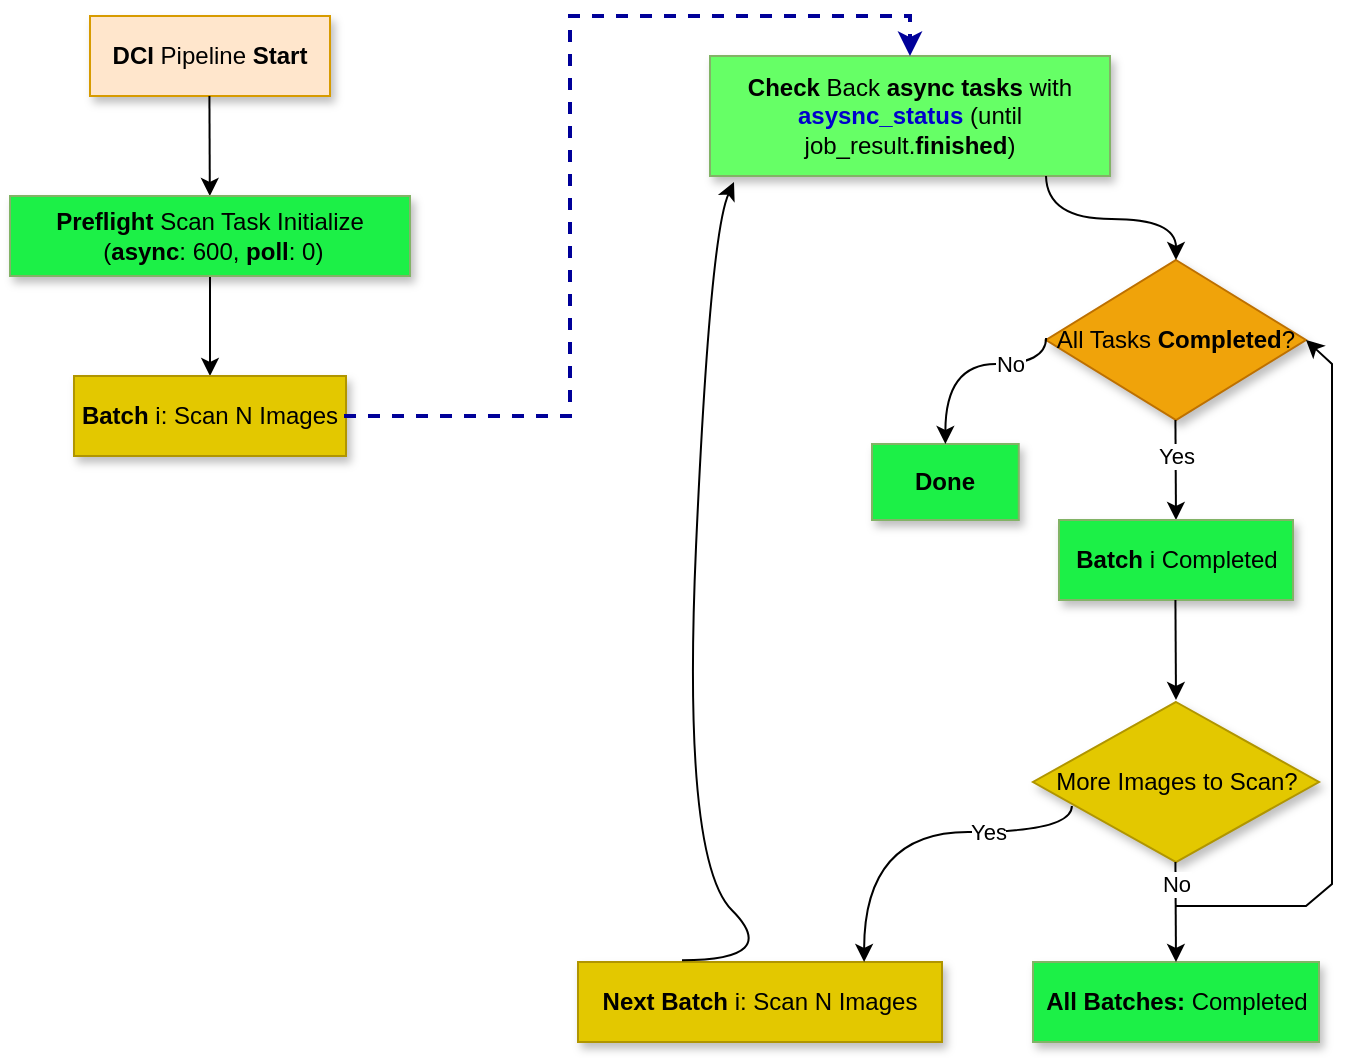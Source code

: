 <mxfile version="24.7.10">
  <diagram name="Page-1" id="rq18BYWjKmp6nNrzKxKU">
    <mxGraphModel dx="1430" dy="814" grid="1" gridSize="13" guides="1" tooltips="1" connect="1" arrows="1" fold="1" page="1" pageScale="1" pageWidth="1169" pageHeight="827" math="0" shadow="0">
      <root>
        <mxCell id="0" />
        <mxCell id="1" parent="0" />
        <mxCell id="UZ6z63PBR_mP9AQWy_mo-1" value="&lt;b&gt;DCI&lt;/b&gt; Pipeline &lt;b&gt;Start&lt;/b&gt;" style="rounded=0;whiteSpace=wrap;html=1;fillColor=#ffe6cc;strokeColor=#d79b00;shadow=1;" parent="1" vertex="1">
          <mxGeometry x="120" y="60" width="120" height="40" as="geometry" />
        </mxCell>
        <mxCell id="UZ6z63PBR_mP9AQWy_mo-2" value="" style="endArrow=classic;html=1;rounded=0;" parent="1" target="UZ6z63PBR_mP9AQWy_mo-3" edge="1">
          <mxGeometry width="50" height="50" relative="1" as="geometry">
            <mxPoint x="179.71" y="100" as="sourcePoint" />
            <mxPoint x="179.71" y="140" as="targetPoint" />
          </mxGeometry>
        </mxCell>
        <mxCell id="UZ6z63PBR_mP9AQWy_mo-5" style="edgeStyle=orthogonalEdgeStyle;rounded=0;orthogonalLoop=1;jettySize=auto;html=1;entryX=0.5;entryY=0;entryDx=0;entryDy=0;" parent="1" source="UZ6z63PBR_mP9AQWy_mo-3" target="UZ6z63PBR_mP9AQWy_mo-4" edge="1">
          <mxGeometry relative="1" as="geometry" />
        </mxCell>
        <mxCell id="UZ6z63PBR_mP9AQWy_mo-3" value="&lt;b&gt;Preflight&lt;/b&gt;&amp;nbsp;Scan Task Initialize&lt;br&gt;&amp;nbsp;(&lt;b&gt;async&lt;/b&gt;: 600, &lt;b&gt;poll&lt;/b&gt;: 0)" style="rounded=0;whiteSpace=wrap;html=1;fillColor=#1CF047;strokeColor=#82b366;shadow=1;" parent="1" vertex="1">
          <mxGeometry x="80" y="150" width="200" height="40" as="geometry" />
        </mxCell>
        <mxCell id="UZ6z63PBR_mP9AQWy_mo-4" value="&lt;b&gt;Batch&lt;/b&gt; i: Scan N Images" style="rounded=0;whiteSpace=wrap;html=1;fillColor=#e3c800;strokeColor=#B09500;shadow=1;fontColor=#000000;" parent="1" vertex="1">
          <mxGeometry x="112" y="240" width="136" height="40" as="geometry" />
        </mxCell>
        <mxCell id="UZ6z63PBR_mP9AQWy_mo-7" value="&lt;b&gt;Check&lt;/b&gt; Back &lt;b&gt;async tasks&lt;/b&gt; with &lt;b&gt;&lt;font color=&quot;#0000cc&quot;&gt;asysnc_status&lt;/font&gt;&lt;/b&gt; (until job_result.&lt;b&gt;finished&lt;/b&gt;)" style="rounded=0;whiteSpace=wrap;html=1;fillColor=#66FF66;strokeColor=#82b366;shadow=1;" parent="1" vertex="1">
          <mxGeometry x="430" y="80" width="200" height="60" as="geometry" />
        </mxCell>
        <mxCell id="UZ6z63PBR_mP9AQWy_mo-8" value="" style="endArrow=classic;html=1;rounded=0;entryX=0.45;entryY=0;entryDx=0;entryDy=0;entryPerimeter=0;strokeWidth=2;dashed=1;strokeColor=#000099;" parent="1" edge="1">
          <mxGeometry width="50" height="50" relative="1" as="geometry">
            <mxPoint x="247" y="260" as="sourcePoint" />
            <mxPoint x="530" y="80" as="targetPoint" />
            <Array as="points">
              <mxPoint x="360" y="260" />
              <mxPoint x="360" y="60" />
              <mxPoint x="530" y="60" />
              <mxPoint x="530" y="70" />
            </Array>
          </mxGeometry>
        </mxCell>
        <mxCell id="UZ6z63PBR_mP9AQWy_mo-11" value="All Tasks &lt;b&gt;Completed&lt;/b&gt;?" style="rhombus;whiteSpace=wrap;html=1;fillColor=#f0a30a;fontColor=#000000;strokeColor=#BD7000;shadow=1;" parent="1" vertex="1">
          <mxGeometry x="598" y="182" width="130" height="80" as="geometry" />
        </mxCell>
        <mxCell id="UZ6z63PBR_mP9AQWy_mo-14" value="" style="endArrow=classic;html=1;rounded=0;entryX=0.5;entryY=0;entryDx=0;entryDy=0;edgeStyle=orthogonalEdgeStyle;elbow=vertical;curved=1;" parent="1" target="UZ6z63PBR_mP9AQWy_mo-11" edge="1">
          <mxGeometry width="50" height="50" relative="1" as="geometry">
            <mxPoint x="598" y="140" as="sourcePoint" />
            <mxPoint x="648" y="90" as="targetPoint" />
          </mxGeometry>
        </mxCell>
        <mxCell id="UZ6z63PBR_mP9AQWy_mo-16" value="" style="endArrow=classic;html=1;rounded=0;" parent="1" edge="1">
          <mxGeometry width="50" height="50" relative="1" as="geometry">
            <mxPoint x="662.71" y="262" as="sourcePoint" />
            <mxPoint x="663" y="312" as="targetPoint" />
            <Array as="points" />
          </mxGeometry>
        </mxCell>
        <mxCell id="UZ6z63PBR_mP9AQWy_mo-17" value="Yes" style="edgeLabel;html=1;align=center;verticalAlign=middle;resizable=0;points=[];" parent="UZ6z63PBR_mP9AQWy_mo-16" vertex="1" connectable="0">
          <mxGeometry x="0.006" relative="1" as="geometry">
            <mxPoint y="-7" as="offset" />
          </mxGeometry>
        </mxCell>
        <mxCell id="UZ6z63PBR_mP9AQWy_mo-20" value="&lt;b&gt;Batch &lt;/b&gt;i&lt;b&gt; &lt;/b&gt;Completed" style="rounded=0;whiteSpace=wrap;html=1;fillColor=#1CF047;strokeColor=#82b366;shadow=1;" parent="1" vertex="1">
          <mxGeometry x="604.5" y="312" width="117" height="40" as="geometry" />
        </mxCell>
        <mxCell id="UZ6z63PBR_mP9AQWy_mo-21" value="" style="endArrow=classic;html=1;rounded=0;" parent="1" edge="1">
          <mxGeometry width="50" height="50" relative="1" as="geometry">
            <mxPoint x="662.71" y="352" as="sourcePoint" />
            <mxPoint x="663" y="402" as="targetPoint" />
          </mxGeometry>
        </mxCell>
        <mxCell id="UZ6z63PBR_mP9AQWy_mo-22" value="More Images to Scan?" style="rhombus;whiteSpace=wrap;html=1;fillColor=#e3c800;fontColor=#000000;strokeColor=#B09500;shadow=1;" parent="1" vertex="1">
          <mxGeometry x="591.5" y="403" width="143" height="80" as="geometry" />
        </mxCell>
        <mxCell id="UZ6z63PBR_mP9AQWy_mo-23" value="&lt;b&gt;All Batches: &lt;/b&gt;Completed" style="rounded=0;whiteSpace=wrap;html=1;fillColor=#1CF047;strokeColor=#82b366;shadow=1;" parent="1" vertex="1">
          <mxGeometry x="591.5" y="533" width="143" height="40" as="geometry" />
        </mxCell>
        <mxCell id="UZ6z63PBR_mP9AQWy_mo-27" value="" style="endArrow=classic;html=1;rounded=0;" parent="1" edge="1">
          <mxGeometry width="50" height="50" relative="1" as="geometry">
            <mxPoint x="662.71" y="483" as="sourcePoint" />
            <mxPoint x="663" y="533" as="targetPoint" />
          </mxGeometry>
        </mxCell>
        <mxCell id="UZ6z63PBR_mP9AQWy_mo-28" value="No" style="edgeLabel;html=1;align=center;verticalAlign=middle;resizable=0;points=[];" parent="UZ6z63PBR_mP9AQWy_mo-27" vertex="1" connectable="0">
          <mxGeometry x="-0.126" y="-1" relative="1" as="geometry">
            <mxPoint x="1" y="-11" as="offset" />
          </mxGeometry>
        </mxCell>
        <mxCell id="UZ6z63PBR_mP9AQWy_mo-29" value="&lt;b&gt;Next Batch &lt;/b&gt;i: Scan N Images" style="rounded=0;whiteSpace=wrap;html=1;fillColor=#e3c800;strokeColor=#B09500;shadow=1;fontColor=#000000;" parent="1" vertex="1">
          <mxGeometry x="364" y="533" width="182" height="40" as="geometry" />
        </mxCell>
        <mxCell id="UZ6z63PBR_mP9AQWy_mo-31" value="" style="curved=1;endArrow=classic;html=1;rounded=0;" parent="1" edge="1">
          <mxGeometry width="50" height="50" relative="1" as="geometry">
            <mxPoint x="416" y="532.16" as="sourcePoint" />
            <mxPoint x="442" y="143" as="targetPoint" />
            <Array as="points">
              <mxPoint x="466" y="532.16" />
              <mxPoint x="416" y="482.16" />
              <mxPoint x="430" y="169" />
            </Array>
          </mxGeometry>
        </mxCell>
        <mxCell id="UZ6z63PBR_mP9AQWy_mo-37" value="" style="endArrow=classic;html=1;rounded=0;entryX=1;entryY=0.5;entryDx=0;entryDy=0;" parent="1" target="UZ6z63PBR_mP9AQWy_mo-11" edge="1">
          <mxGeometry width="50" height="50" relative="1" as="geometry">
            <mxPoint x="663" y="505" as="sourcePoint" />
            <mxPoint x="741" y="221" as="targetPoint" />
            <Array as="points">
              <mxPoint x="728" y="505" />
              <mxPoint x="741" y="494" />
              <mxPoint x="741" y="481" />
              <mxPoint x="741" y="234" />
            </Array>
          </mxGeometry>
        </mxCell>
        <mxCell id="bf0LsLt3SdY20QdObjJa-3" value="" style="endArrow=classic;html=1;rounded=0;entryX=0.786;entryY=0;entryDx=0;entryDy=0;edgeStyle=orthogonalEdgeStyle;elbow=vertical;curved=1;entryPerimeter=0;exitX=0.136;exitY=0.65;exitDx=0;exitDy=0;exitPerimeter=0;" parent="1" source="UZ6z63PBR_mP9AQWy_mo-22" target="UZ6z63PBR_mP9AQWy_mo-29" edge="1">
          <mxGeometry width="50" height="50" relative="1" as="geometry">
            <mxPoint x="598" y="455" as="sourcePoint" />
            <mxPoint x="663" y="497" as="targetPoint" />
            <Array as="points">
              <mxPoint x="611" y="468" />
              <mxPoint x="507" y="468" />
            </Array>
          </mxGeometry>
        </mxCell>
        <mxCell id="bf0LsLt3SdY20QdObjJa-4" value="Yes" style="edgeLabel;html=1;align=center;verticalAlign=middle;resizable=0;points=[];" parent="bf0LsLt3SdY20QdObjJa-3" vertex="1" connectable="0">
          <mxGeometry x="-0.387" relative="1" as="geometry">
            <mxPoint as="offset" />
          </mxGeometry>
        </mxCell>
        <mxCell id="VbpKRQCME443o7RJfkTM-4" value="&lt;b&gt;Done&lt;/b&gt;" style="rounded=0;whiteSpace=wrap;html=1;fillColor=#1CF047;strokeColor=#82b366;shadow=1;" vertex="1" parent="1">
          <mxGeometry x="511" y="274" width="73.38" height="38" as="geometry" />
        </mxCell>
        <mxCell id="VbpKRQCME443o7RJfkTM-5" value="" style="endArrow=classic;html=1;rounded=0;entryX=0.5;entryY=0;entryDx=0;entryDy=0;edgeStyle=orthogonalEdgeStyle;elbow=vertical;curved=1;exitX=0.136;exitY=0.65;exitDx=0;exitDy=0;exitPerimeter=0;" edge="1" parent="1" target="VbpKRQCME443o7RJfkTM-4">
          <mxGeometry width="50" height="50" relative="1" as="geometry">
            <mxPoint x="598.05" y="221" as="sourcePoint" />
            <mxPoint x="494.05" y="299" as="targetPoint" />
            <Array as="points">
              <mxPoint x="598" y="234" />
              <mxPoint x="548" y="234" />
            </Array>
          </mxGeometry>
        </mxCell>
        <mxCell id="VbpKRQCME443o7RJfkTM-6" value="No" style="edgeLabel;html=1;align=center;verticalAlign=middle;resizable=0;points=[];" vertex="1" connectable="0" parent="VbpKRQCME443o7RJfkTM-5">
          <mxGeometry x="-0.387" relative="1" as="geometry">
            <mxPoint as="offset" />
          </mxGeometry>
        </mxCell>
      </root>
    </mxGraphModel>
  </diagram>
</mxfile>
